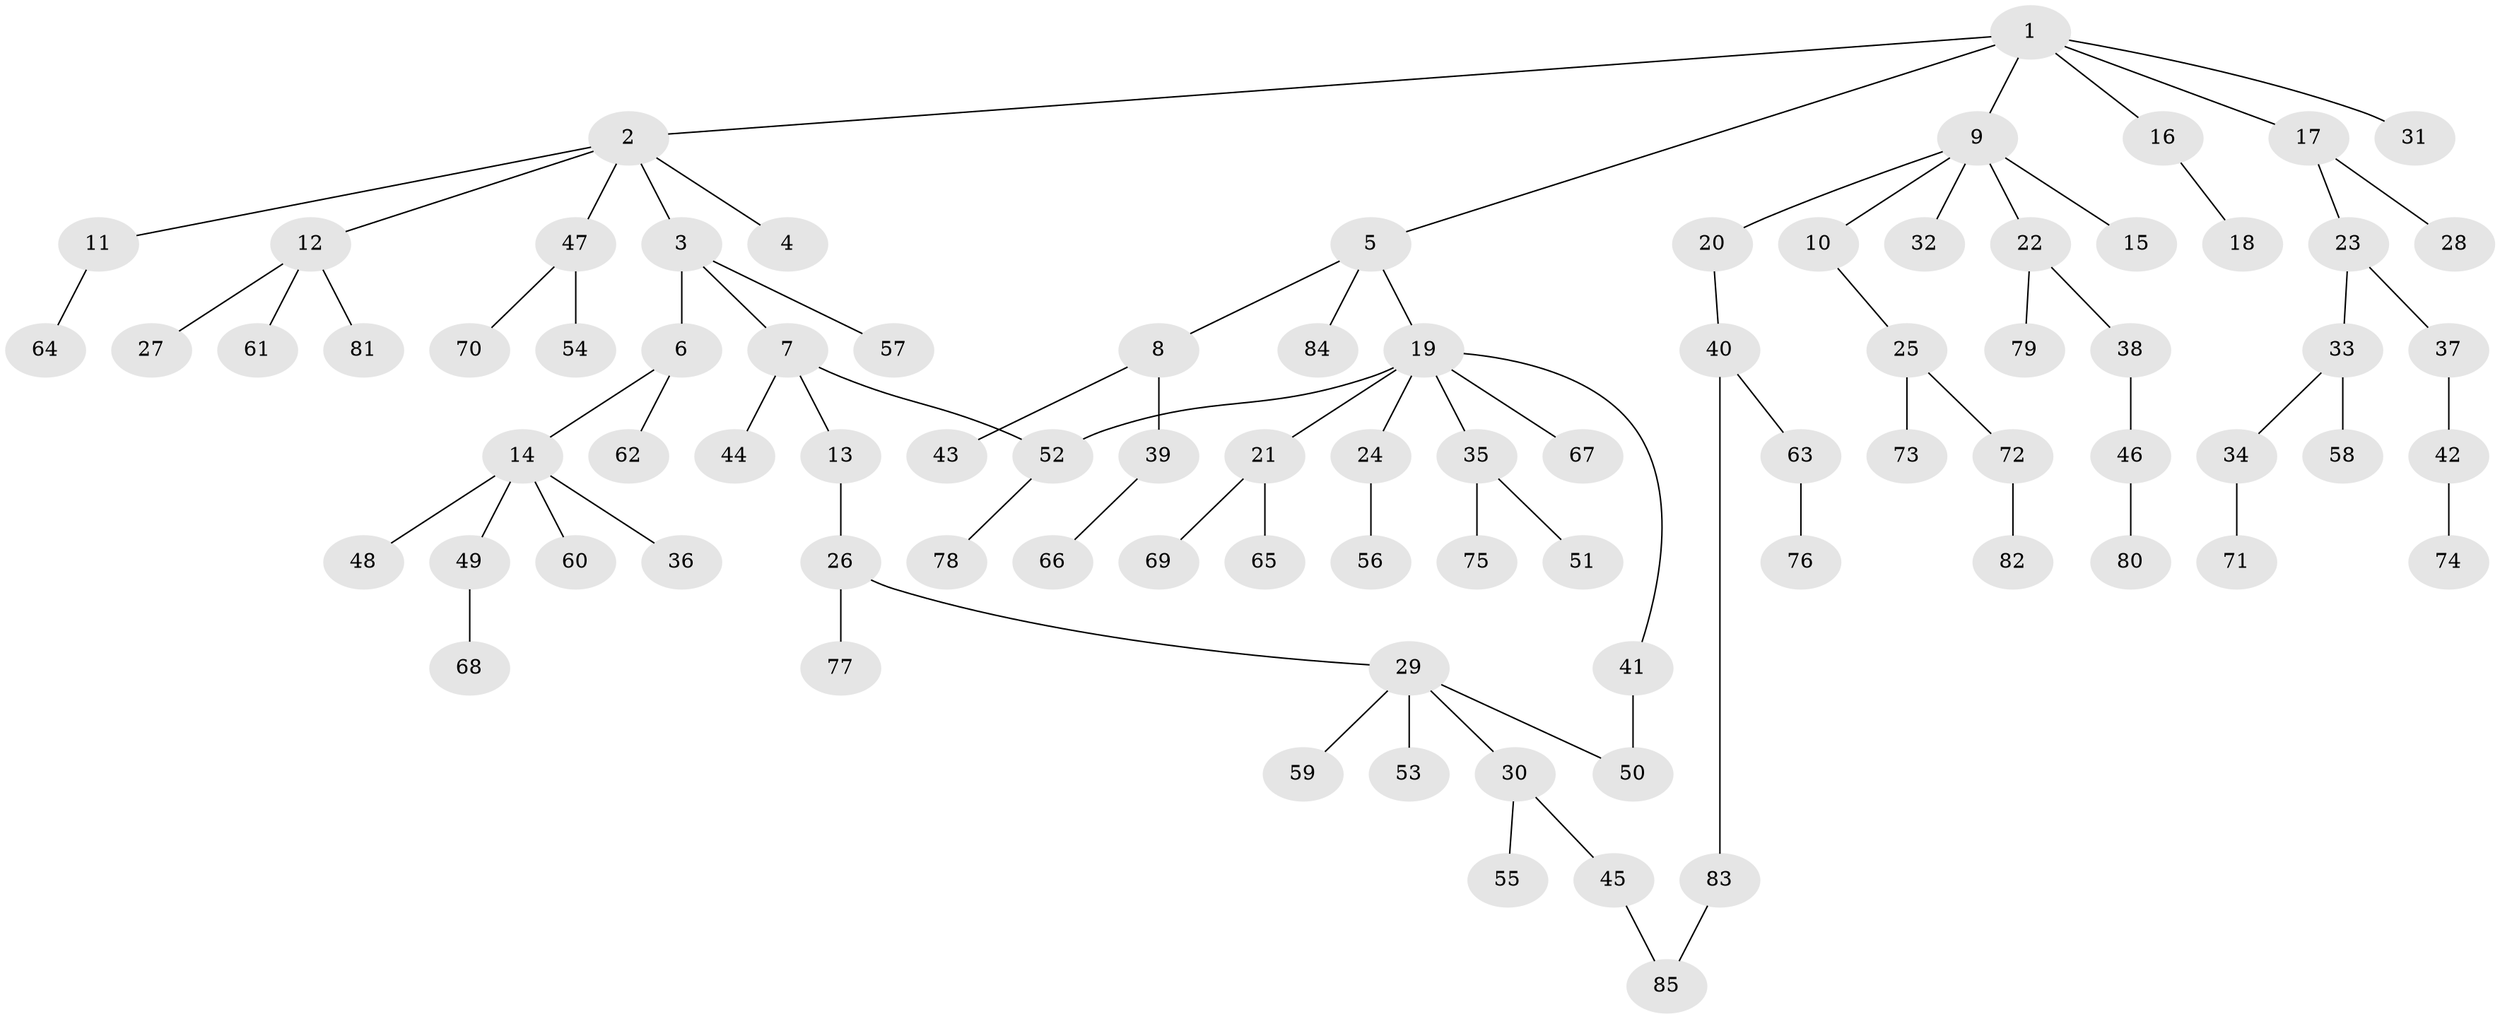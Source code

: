 // Generated by graph-tools (version 1.1) at 2025/01/03/09/25 03:01:11]
// undirected, 85 vertices, 87 edges
graph export_dot {
graph [start="1"]
  node [color=gray90,style=filled];
  1;
  2;
  3;
  4;
  5;
  6;
  7;
  8;
  9;
  10;
  11;
  12;
  13;
  14;
  15;
  16;
  17;
  18;
  19;
  20;
  21;
  22;
  23;
  24;
  25;
  26;
  27;
  28;
  29;
  30;
  31;
  32;
  33;
  34;
  35;
  36;
  37;
  38;
  39;
  40;
  41;
  42;
  43;
  44;
  45;
  46;
  47;
  48;
  49;
  50;
  51;
  52;
  53;
  54;
  55;
  56;
  57;
  58;
  59;
  60;
  61;
  62;
  63;
  64;
  65;
  66;
  67;
  68;
  69;
  70;
  71;
  72;
  73;
  74;
  75;
  76;
  77;
  78;
  79;
  80;
  81;
  82;
  83;
  84;
  85;
  1 -- 2;
  1 -- 5;
  1 -- 9;
  1 -- 16;
  1 -- 17;
  1 -- 31;
  2 -- 3;
  2 -- 4;
  2 -- 11;
  2 -- 12;
  2 -- 47;
  3 -- 6;
  3 -- 7;
  3 -- 57;
  5 -- 8;
  5 -- 19;
  5 -- 84;
  6 -- 14;
  6 -- 62;
  7 -- 13;
  7 -- 44;
  7 -- 52;
  8 -- 39;
  8 -- 43;
  9 -- 10;
  9 -- 15;
  9 -- 20;
  9 -- 22;
  9 -- 32;
  10 -- 25;
  11 -- 64;
  12 -- 27;
  12 -- 61;
  12 -- 81;
  13 -- 26;
  14 -- 36;
  14 -- 48;
  14 -- 49;
  14 -- 60;
  16 -- 18;
  17 -- 23;
  17 -- 28;
  19 -- 21;
  19 -- 24;
  19 -- 35;
  19 -- 41;
  19 -- 52;
  19 -- 67;
  20 -- 40;
  21 -- 65;
  21 -- 69;
  22 -- 38;
  22 -- 79;
  23 -- 33;
  23 -- 37;
  24 -- 56;
  25 -- 72;
  25 -- 73;
  26 -- 29;
  26 -- 77;
  29 -- 30;
  29 -- 53;
  29 -- 59;
  29 -- 50;
  30 -- 45;
  30 -- 55;
  33 -- 34;
  33 -- 58;
  34 -- 71;
  35 -- 51;
  35 -- 75;
  37 -- 42;
  38 -- 46;
  39 -- 66;
  40 -- 63;
  40 -- 83;
  41 -- 50;
  42 -- 74;
  45 -- 85;
  46 -- 80;
  47 -- 54;
  47 -- 70;
  49 -- 68;
  52 -- 78;
  63 -- 76;
  72 -- 82;
  83 -- 85;
}
